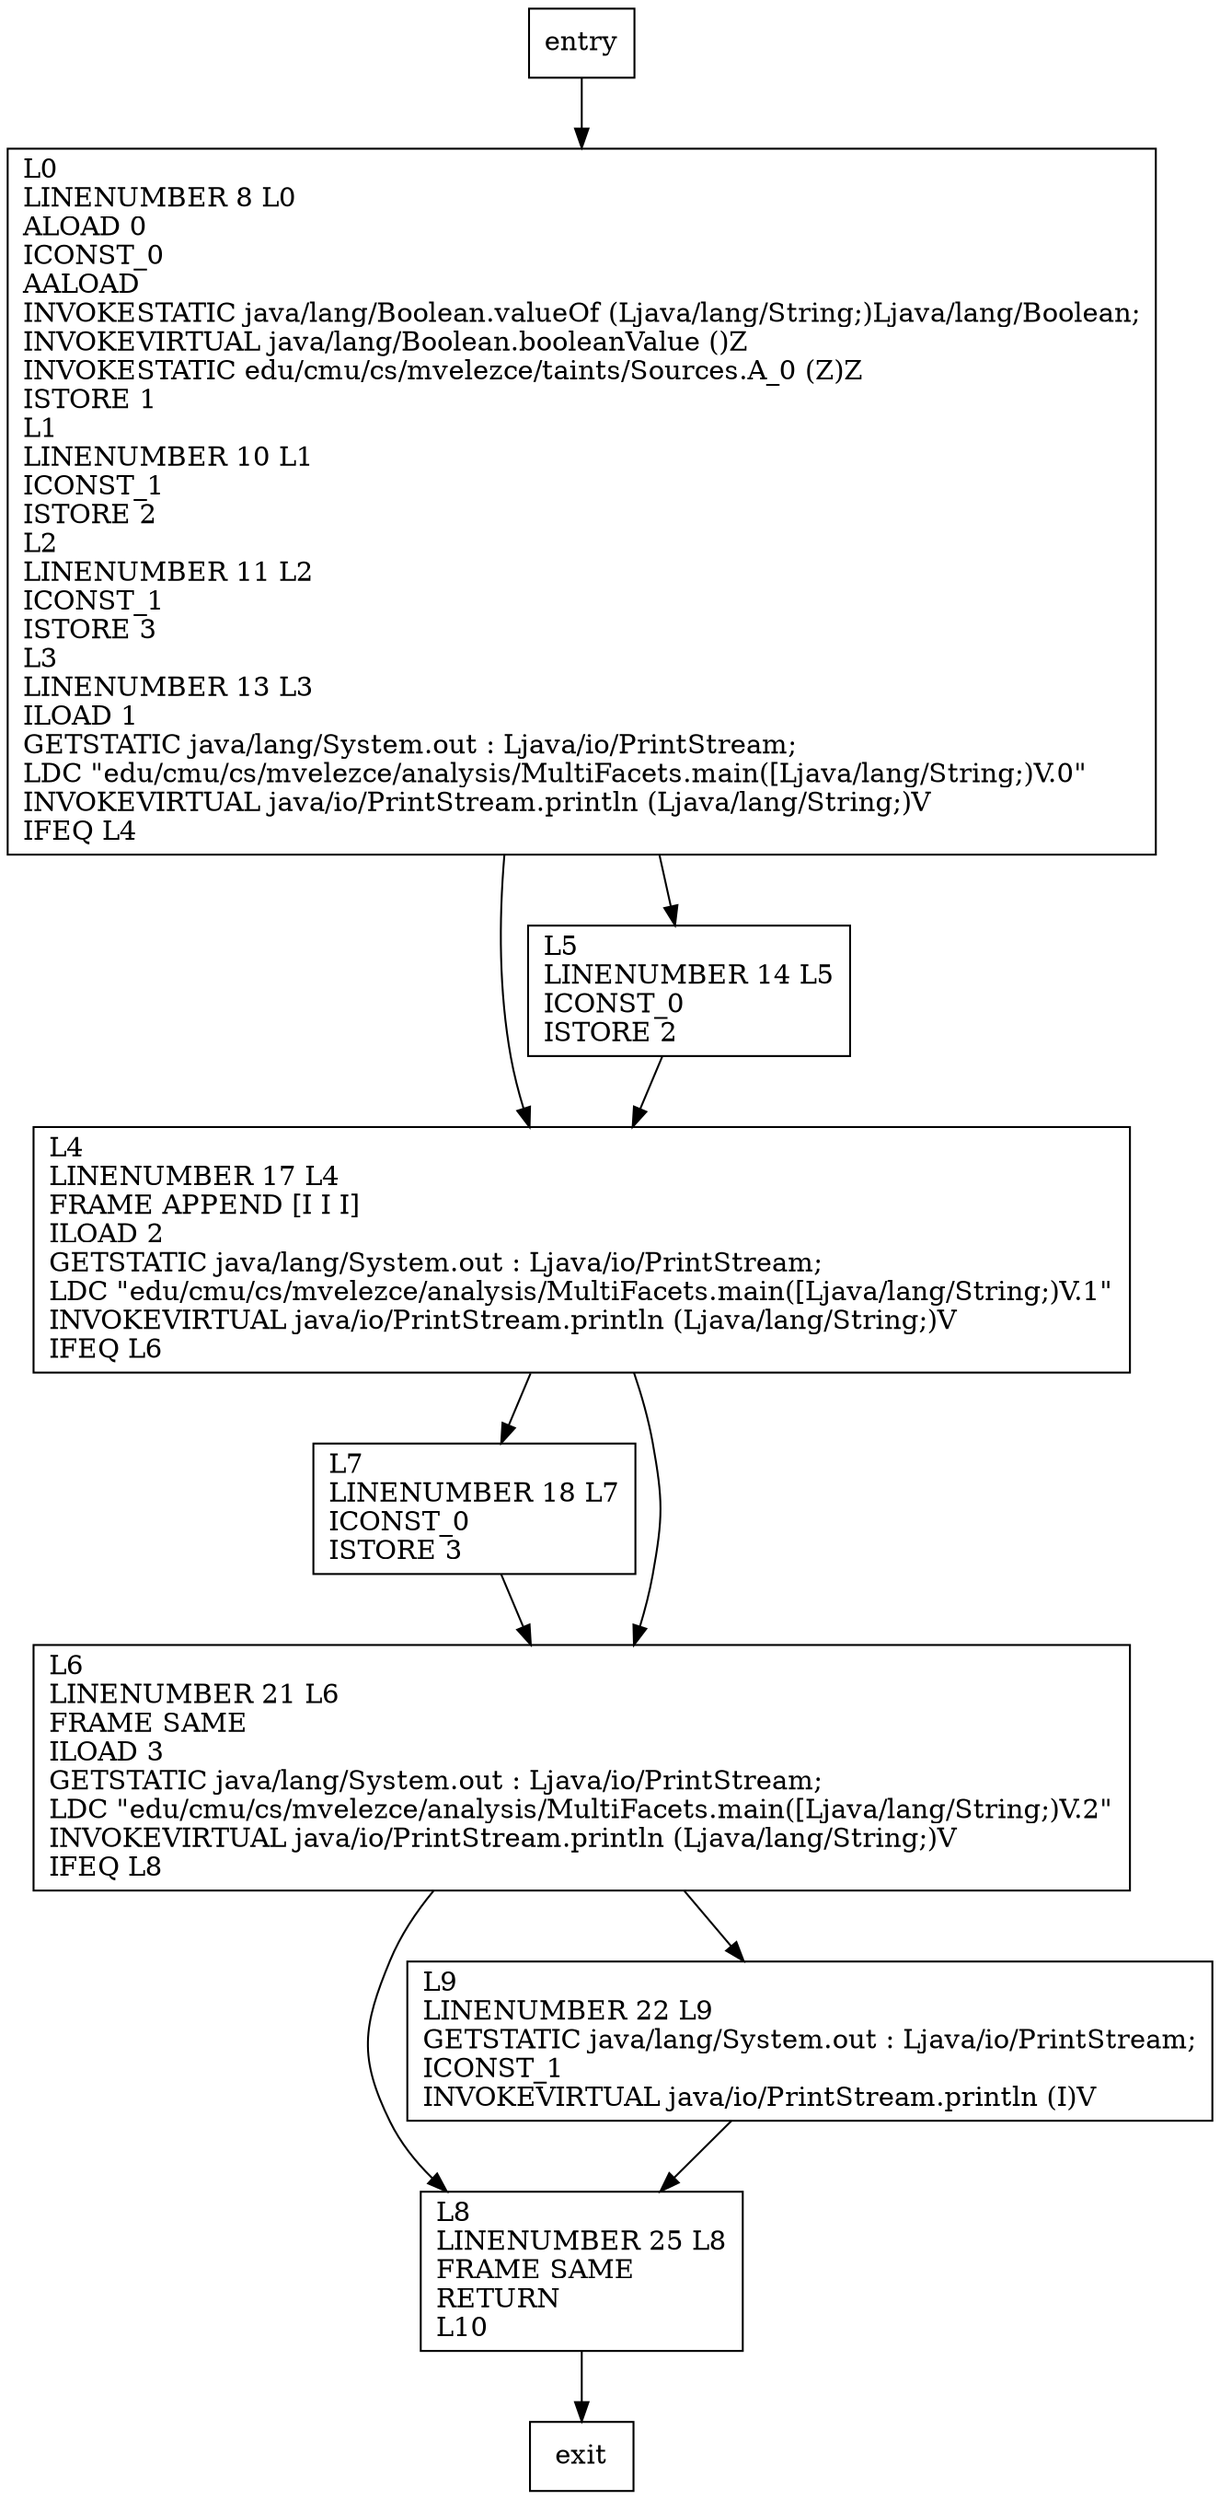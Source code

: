 digraph main {
node [shape=record];
315461968 [label="L7\lLINENUMBER 18 L7\lICONST_0\lISTORE 3\l"];
1193841543 [label="L6\lLINENUMBER 21 L6\lFRAME SAME\lILOAD 3\lGETSTATIC java/lang/System.out : Ljava/io/PrintStream;\lLDC \"edu/cmu/cs/mvelezce/analysis/MultiFacets.main([Ljava/lang/String;)V.2\"\lINVOKEVIRTUAL java/io/PrintStream.println (Ljava/lang/String;)V\lIFEQ L8\l"];
290096578 [label="L8\lLINENUMBER 25 L8\lFRAME SAME\lRETURN\lL10\l"];
1457551880 [label="L0\lLINENUMBER 8 L0\lALOAD 0\lICONST_0\lAALOAD\lINVOKESTATIC java/lang/Boolean.valueOf (Ljava/lang/String;)Ljava/lang/Boolean;\lINVOKEVIRTUAL java/lang/Boolean.booleanValue ()Z\lINVOKESTATIC edu/cmu/cs/mvelezce/taints/Sources.A_0 (Z)Z\lISTORE 1\lL1\lLINENUMBER 10 L1\lICONST_1\lISTORE 2\lL2\lLINENUMBER 11 L2\lICONST_1\lISTORE 3\lL3\lLINENUMBER 13 L3\lILOAD 1\lGETSTATIC java/lang/System.out : Ljava/io/PrintStream;\lLDC \"edu/cmu/cs/mvelezce/analysis/MultiFacets.main([Ljava/lang/String;)V.0\"\lINVOKEVIRTUAL java/io/PrintStream.println (Ljava/lang/String;)V\lIFEQ L4\l"];
424732838 [label="L4\lLINENUMBER 17 L4\lFRAME APPEND [I I I]\lILOAD 2\lGETSTATIC java/lang/System.out : Ljava/io/PrintStream;\lLDC \"edu/cmu/cs/mvelezce/analysis/MultiFacets.main([Ljava/lang/String;)V.1\"\lINVOKEVIRTUAL java/io/PrintStream.println (Ljava/lang/String;)V\lIFEQ L6\l"];
903268937 [label="L5\lLINENUMBER 14 L5\lICONST_0\lISTORE 2\l"];
255941269 [label="L9\lLINENUMBER 22 L9\lGETSTATIC java/lang/System.out : Ljava/io/PrintStream;\lICONST_1\lINVOKEVIRTUAL java/io/PrintStream.println (I)V\l"];
entry;
exit;
entry -> 1457551880;
315461968 -> 1193841543;
1193841543 -> 290096578;
1193841543 -> 255941269;
290096578 -> exit;
1457551880 -> 424732838;
1457551880 -> 903268937;
424732838 -> 315461968;
424732838 -> 1193841543;
903268937 -> 424732838;
255941269 -> 290096578;
}
